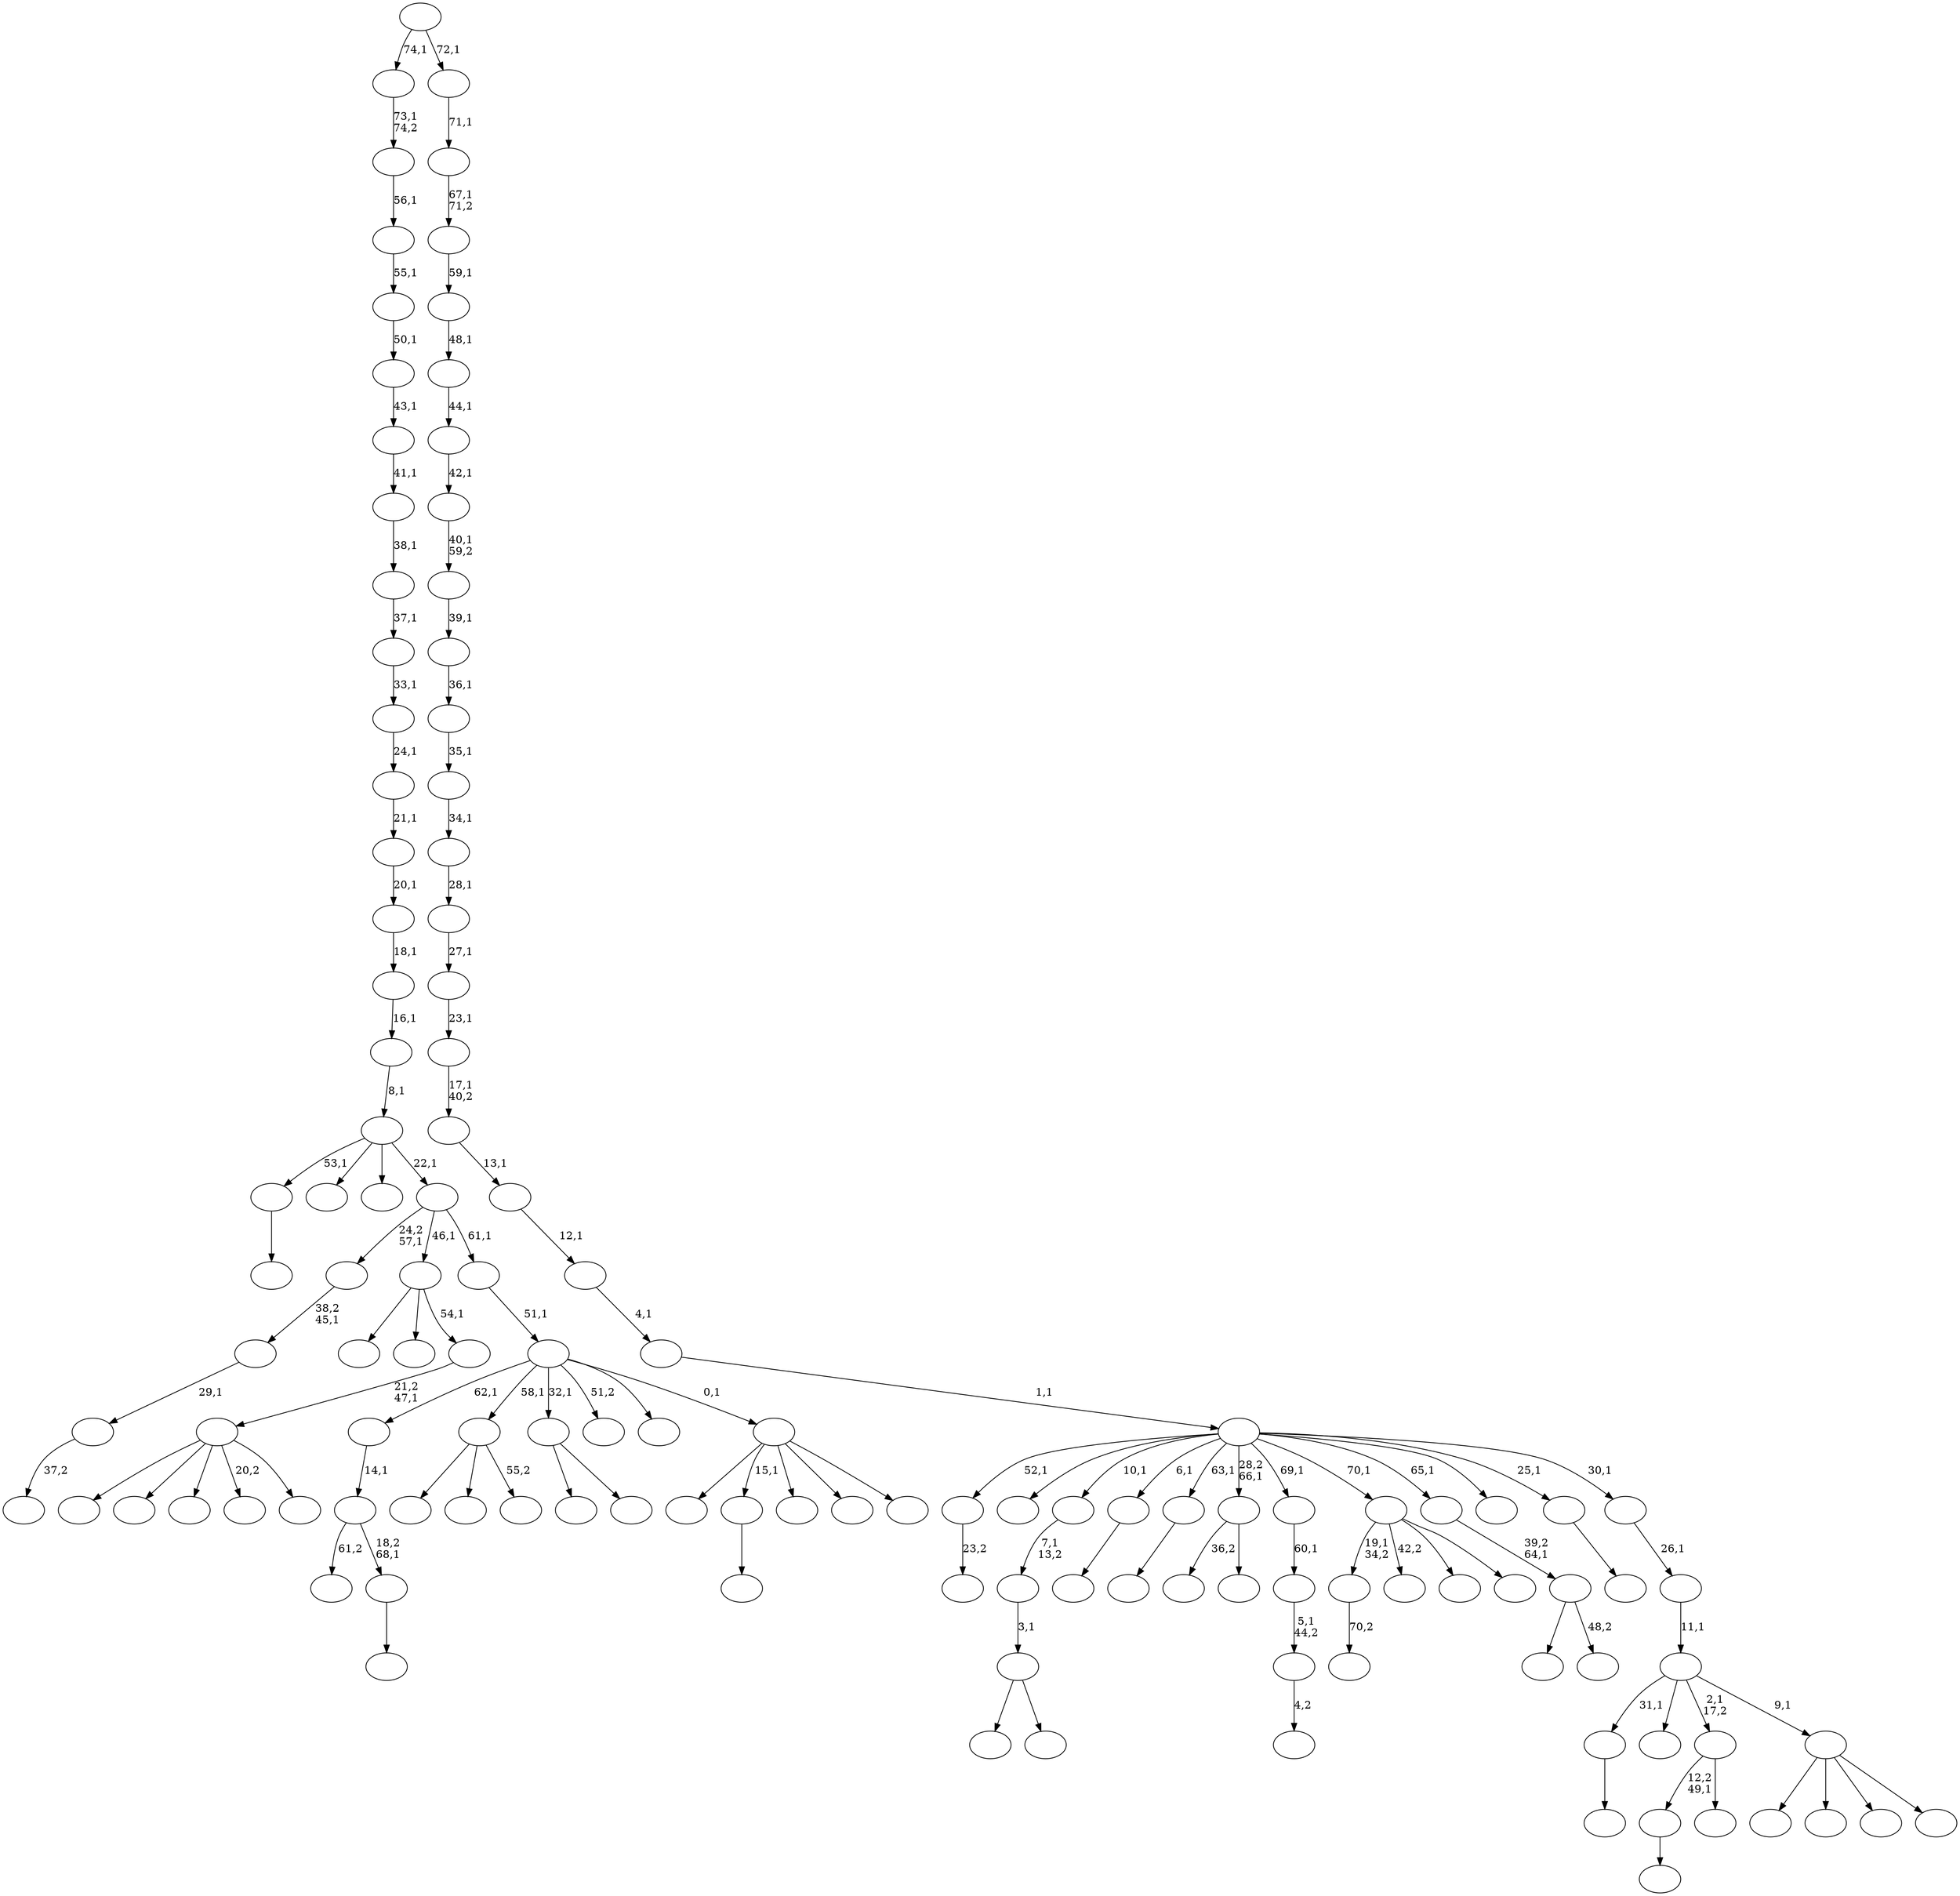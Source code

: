 digraph T {
	125 [label=""]
	124 [label=""]
	123 [label=""]
	122 [label=""]
	121 [label=""]
	120 [label=""]
	119 [label=""]
	118 [label=""]
	117 [label=""]
	116 [label=""]
	115 [label=""]
	114 [label=""]
	113 [label=""]
	112 [label=""]
	111 [label=""]
	110 [label=""]
	109 [label=""]
	108 [label=""]
	107 [label=""]
	106 [label=""]
	105 [label=""]
	104 [label=""]
	103 [label=""]
	102 [label=""]
	101 [label=""]
	100 [label=""]
	99 [label=""]
	98 [label=""]
	97 [label=""]
	96 [label=""]
	95 [label=""]
	94 [label=""]
	93 [label=""]
	92 [label=""]
	91 [label=""]
	90 [label=""]
	89 [label=""]
	88 [label=""]
	87 [label=""]
	86 [label=""]
	85 [label=""]
	84 [label=""]
	83 [label=""]
	82 [label=""]
	81 [label=""]
	80 [label=""]
	79 [label=""]
	78 [label=""]
	77 [label=""]
	76 [label=""]
	75 [label=""]
	74 [label=""]
	73 [label=""]
	72 [label=""]
	71 [label=""]
	70 [label=""]
	69 [label=""]
	68 [label=""]
	67 [label=""]
	66 [label=""]
	65 [label=""]
	64 [label=""]
	63 [label=""]
	62 [label=""]
	61 [label=""]
	60 [label=""]
	59 [label=""]
	58 [label=""]
	57 [label=""]
	56 [label=""]
	55 [label=""]
	54 [label=""]
	53 [label=""]
	52 [label=""]
	51 [label=""]
	50 [label=""]
	49 [label=""]
	48 [label=""]
	47 [label=""]
	46 [label=""]
	45 [label=""]
	44 [label=""]
	43 [label=""]
	42 [label=""]
	41 [label=""]
	40 [label=""]
	39 [label=""]
	38 [label=""]
	37 [label=""]
	36 [label=""]
	35 [label=""]
	34 [label=""]
	33 [label=""]
	32 [label=""]
	31 [label=""]
	30 [label=""]
	29 [label=""]
	28 [label=""]
	27 [label=""]
	26 [label=""]
	25 [label=""]
	24 [label=""]
	23 [label=""]
	22 [label=""]
	21 [label=""]
	20 [label=""]
	19 [label=""]
	18 [label=""]
	17 [label=""]
	16 [label=""]
	15 [label=""]
	14 [label=""]
	13 [label=""]
	12 [label=""]
	11 [label=""]
	10 [label=""]
	9 [label=""]
	8 [label=""]
	7 [label=""]
	6 [label=""]
	5 [label=""]
	4 [label=""]
	3 [label=""]
	2 [label=""]
	1 [label=""]
	0 [label=""]
	124 -> 125 [label="70,2"]
	117 -> 118 [label=""]
	115 -> 116 [label=""]
	113 -> 114 [label=""]
	111 -> 112 [label="23,2"]
	103 -> 106 [label=""]
	103 -> 104 [label=""]
	102 -> 103 [label="3,1"]
	101 -> 102 [label="7,1\n13,2"]
	99 -> 100 [label=""]
	95 -> 96 [label=""]
	94 -> 119 [label="61,2"]
	94 -> 95 [label="18,2\n68,1"]
	93 -> 94 [label="14,1"]
	91 -> 92 [label="37,2"]
	90 -> 91 [label="29,1"]
	89 -> 90 [label="38,2\n45,1"]
	85 -> 86 [label=""]
	82 -> 110 [label="36,2"]
	82 -> 83 [label=""]
	80 -> 81 [label="4,2"]
	79 -> 80 [label="5,1\n44,2"]
	78 -> 79 [label="60,1"]
	76 -> 121 [label=""]
	76 -> 105 [label=""]
	76 -> 77 [label="55,2"]
	72 -> 120 [label=""]
	72 -> 73 [label=""]
	68 -> 69 [label=""]
	64 -> 124 [label="19,1\n34,2"]
	64 -> 87 [label="42,2"]
	64 -> 75 [label=""]
	64 -> 65 [label=""]
	62 -> 84 [label=""]
	62 -> 63 [label="48,2"]
	61 -> 62 [label="39,2\n64,1"]
	58 -> 115 [label="12,2\n49,1"]
	58 -> 59 [label=""]
	54 -> 108 [label=""]
	54 -> 107 [label=""]
	54 -> 98 [label=""]
	54 -> 74 [label="20,2"]
	54 -> 55 [label=""]
	53 -> 54 [label="21,2\n47,1"]
	52 -> 97 [label=""]
	52 -> 71 [label=""]
	52 -> 53 [label="54,1"]
	49 -> 50 [label=""]
	45 -> 123 [label=""]
	45 -> 113 [label="15,1"]
	45 -> 60 [label=""]
	45 -> 48 [label=""]
	45 -> 46 [label=""]
	44 -> 93 [label="62,1"]
	44 -> 76 [label="58,1"]
	44 -> 72 [label="32,1"]
	44 -> 51 [label="51,2"]
	44 -> 47 [label=""]
	44 -> 45 [label="0,1"]
	43 -> 44 [label="51,1"]
	42 -> 89 [label="24,2\n57,1"]
	42 -> 52 [label="46,1"]
	42 -> 43 [label="61,1"]
	41 -> 117 [label="53,1"]
	41 -> 70 [label=""]
	41 -> 57 [label=""]
	41 -> 42 [label="22,1"]
	40 -> 41 [label="8,1"]
	39 -> 40 [label="16,1"]
	38 -> 39 [label="18,1"]
	37 -> 38 [label="20,1"]
	36 -> 37 [label="21,1"]
	35 -> 36 [label="24,1"]
	34 -> 35 [label="33,1"]
	33 -> 34 [label="37,1"]
	32 -> 33 [label="38,1"]
	31 -> 32 [label="41,1"]
	30 -> 31 [label="43,1"]
	29 -> 30 [label="50,1"]
	28 -> 29 [label="55,1"]
	27 -> 28 [label="56,1"]
	26 -> 27 [label="73,1\n74,2"]
	24 -> 122 [label=""]
	24 -> 88 [label=""]
	24 -> 66 [label=""]
	24 -> 25 [label=""]
	23 -> 68 [label="31,1"]
	23 -> 67 [label=""]
	23 -> 58 [label="2,1\n17,2"]
	23 -> 24 [label="9,1"]
	22 -> 23 [label="11,1"]
	21 -> 22 [label="26,1"]
	20 -> 111 [label="52,1"]
	20 -> 109 [label=""]
	20 -> 101 [label="10,1"]
	20 -> 99 [label="6,1"]
	20 -> 85 [label="63,1"]
	20 -> 82 [label="28,2\n66,1"]
	20 -> 78 [label="69,1"]
	20 -> 64 [label="70,1"]
	20 -> 61 [label="65,1"]
	20 -> 56 [label=""]
	20 -> 49 [label="25,1"]
	20 -> 21 [label="30,1"]
	19 -> 20 [label="1,1"]
	18 -> 19 [label="4,1"]
	17 -> 18 [label="12,1"]
	16 -> 17 [label="13,1"]
	15 -> 16 [label="17,1\n40,2"]
	14 -> 15 [label="23,1"]
	13 -> 14 [label="27,1"]
	12 -> 13 [label="28,1"]
	11 -> 12 [label="34,1"]
	10 -> 11 [label="35,1"]
	9 -> 10 [label="36,1"]
	8 -> 9 [label="39,1"]
	7 -> 8 [label="40,1\n59,2"]
	6 -> 7 [label="42,1"]
	5 -> 6 [label="44,1"]
	4 -> 5 [label="48,1"]
	3 -> 4 [label="59,1"]
	2 -> 3 [label="67,1\n71,2"]
	1 -> 2 [label="71,1"]
	0 -> 26 [label="74,1"]
	0 -> 1 [label="72,1"]
}
